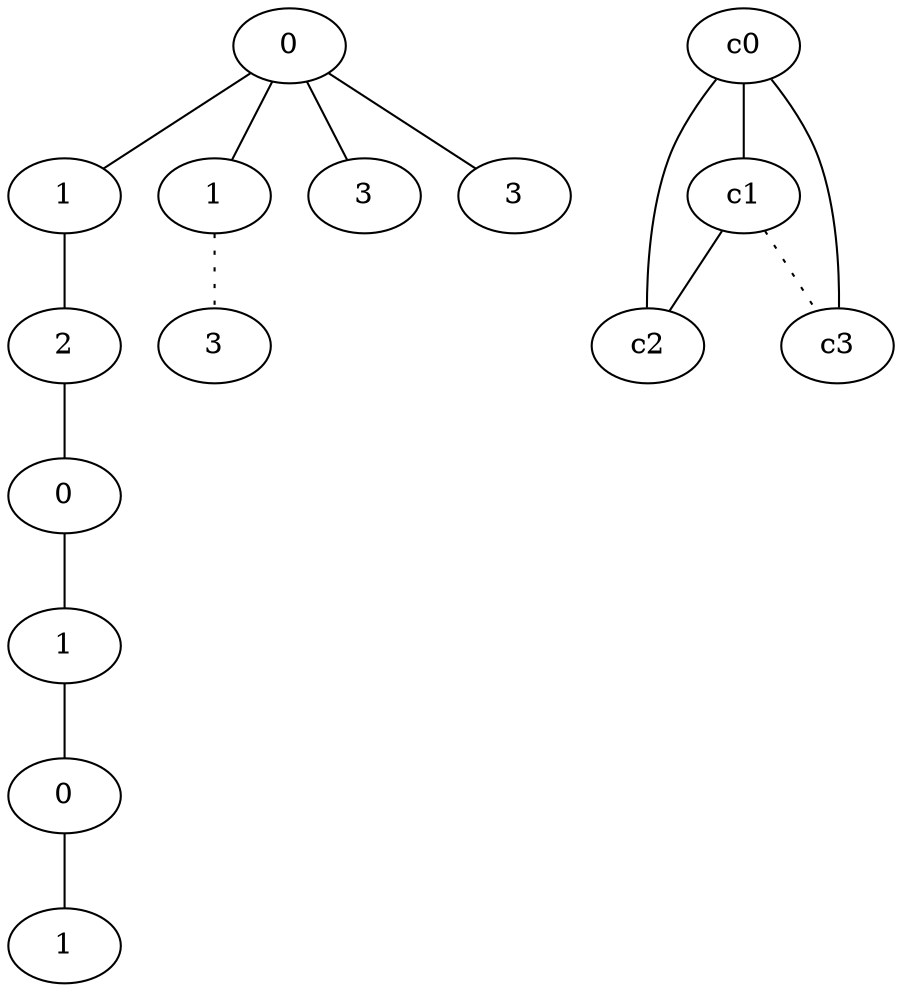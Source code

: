 graph {
a0[label=0];
a1[label=1];
a2[label=2];
a3[label=0];
a4[label=1];
a5[label=0];
a6[label=1];
a7[label=1];
a8[label=3];
a9[label=3];
a10[label=3];
a0 -- a1;
a0 -- a7;
a0 -- a9;
a0 -- a10;
a1 -- a2;
a2 -- a3;
a3 -- a4;
a4 -- a5;
a5 -- a6;
a7 -- a8 [style=dotted];
c0 -- c1;
c0 -- c2;
c0 -- c3;
c1 -- c2;
c1 -- c3 [style=dotted];
}
